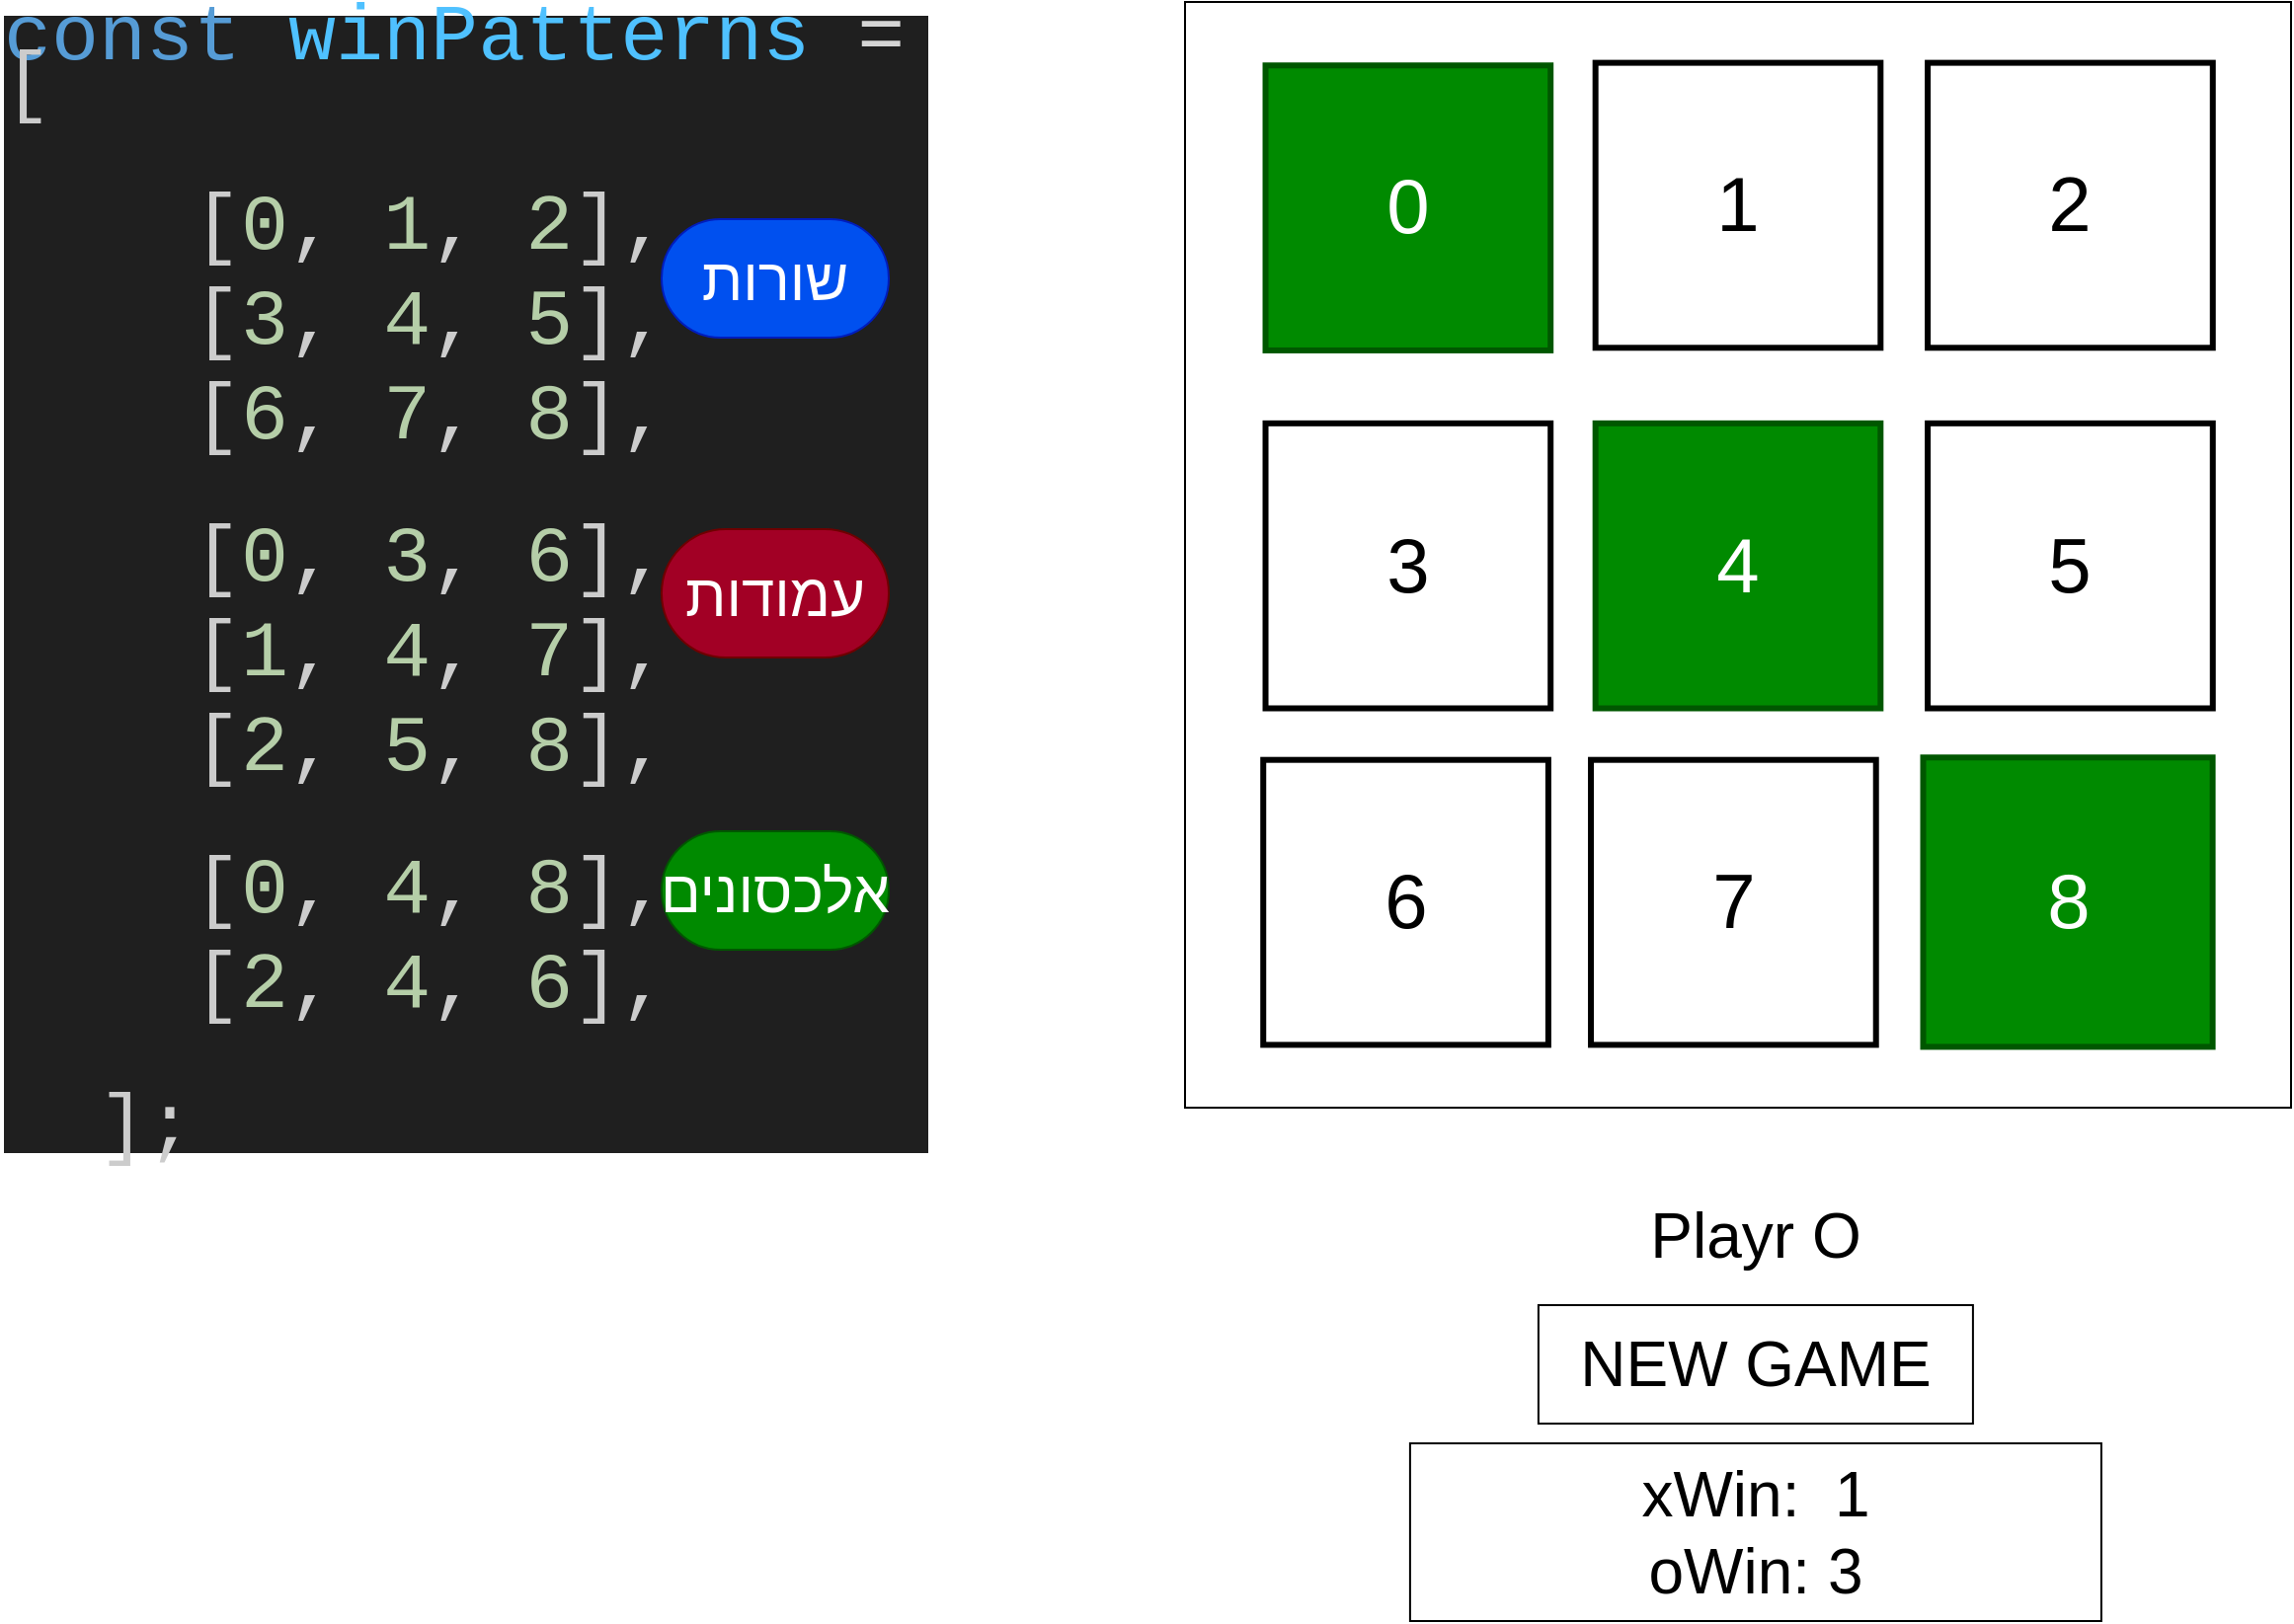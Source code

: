 <mxfile>
    <diagram id="KFPuRCOBGHdt2TMG7pT_" name="Page-1">
        <mxGraphModel dx="2426" dy="1142" grid="1" gridSize="10" guides="1" tooltips="1" connect="1" arrows="1" fold="1" page="1" pageScale="1" pageWidth="850" pageHeight="1100" math="0" shadow="0">
            <root>
                <mxCell id="0"/>
                <mxCell id="1" parent="0"/>
                <mxCell id="17" value="&lt;div style=&quot;color: rgb(204, 204, 204); background-color: rgb(31, 31, 31); font-family: Consolas, &amp;quot;Courier New&amp;quot;, monospace; font-weight: normal; font-size: 40px; line-height: 24px;&quot;&gt;&lt;div style=&quot;font-size: 40px;&quot;&gt;&lt;span style=&quot;color: rgb(86, 156, 214); font-size: 40px;&quot;&gt;const&lt;/span&gt;&lt;span style=&quot;color: rgb(204, 204, 204); font-size: 40px;&quot;&gt; &lt;/span&gt;&lt;span style=&quot;color: rgb(79, 193, 255); font-size: 40px;&quot;&gt;winPatterns&lt;/span&gt;&lt;span style=&quot;color: rgb(204, 204, 204); font-size: 40px;&quot;&gt; &lt;/span&gt;&lt;span style=&quot;color: rgb(212, 212, 212); font-size: 40px;&quot;&gt;=&lt;/span&gt;&lt;span style=&quot;color: rgb(204, 204, 204); font-size: 40px;&quot;&gt; [&lt;/span&gt;&lt;/div&gt;&lt;div style=&quot;font-size: 40px;&quot;&gt;&lt;span style=&quot;color: rgb(204, 204, 204); font-size: 40px;&quot;&gt;&lt;br style=&quot;font-size: 40px;&quot;&gt;&lt;/span&gt;&lt;/div&gt;&lt;div style=&quot;font-size: 40px;&quot;&gt;&lt;span style=&quot;color: rgb(204, 204, 204); font-size: 40px;&quot;&gt;&amp;nbsp;&lt;/span&gt;&lt;/div&gt;&lt;div style=&quot;font-size: 40px;&quot;&gt;&lt;span style=&quot;color: rgb(204, 204, 204); font-size: 40px;&quot;&gt;&amp;nbsp; &amp;nbsp; [&lt;/span&gt;&lt;span style=&quot;color: rgb(181, 206, 168); font-size: 40px;&quot;&gt;0&lt;/span&gt;&lt;span style=&quot;color: rgb(204, 204, 204); font-size: 40px;&quot;&gt;, &lt;/span&gt;&lt;span style=&quot;color: rgb(181, 206, 168); font-size: 40px;&quot;&gt;1&lt;/span&gt;&lt;span style=&quot;color: rgb(204, 204, 204); font-size: 40px;&quot;&gt;, &lt;/span&gt;&lt;span style=&quot;color: rgb(181, 206, 168); font-size: 40px;&quot;&gt;2&lt;/span&gt;&lt;span style=&quot;color: rgb(204, 204, 204); font-size: 40px;&quot;&gt;],&lt;/span&gt;&lt;/div&gt;&lt;div style=&quot;font-size: 40px;&quot;&gt;&lt;br&gt;&lt;/div&gt;&lt;div style=&quot;font-size: 40px;&quot;&gt;&amp;nbsp; &amp;nbsp; [&lt;span style=&quot;color: rgb(181, 206, 168);&quot;&gt;3&lt;/span&gt;, &lt;span style=&quot;color: rgb(181, 206, 168);&quot;&gt;4&lt;/span&gt;, &lt;span style=&quot;color: rgb(181, 206, 168);&quot;&gt;5&lt;/span&gt;],&lt;/div&gt;&lt;div style=&quot;font-size: 40px;&quot;&gt;&lt;span style=&quot;color: rgb(204, 204, 204); font-size: 40px;&quot;&gt;&lt;br&gt;&lt;/span&gt;&lt;/div&gt;&lt;div style=&quot;font-size: 40px;&quot;&gt;&lt;span style=&quot;color: rgb(204, 204, 204); font-size: 40px;&quot;&gt;&amp;nbsp; &amp;nbsp; [&lt;/span&gt;&lt;span style=&quot;color: rgb(181, 206, 168); font-size: 40px;&quot;&gt;6&lt;/span&gt;&lt;span style=&quot;color: rgb(204, 204, 204); font-size: 40px;&quot;&gt;, &lt;/span&gt;&lt;span style=&quot;color: rgb(181, 206, 168); font-size: 40px;&quot;&gt;7&lt;/span&gt;&lt;span style=&quot;color: rgb(204, 204, 204); font-size: 40px;&quot;&gt;, &lt;/span&gt;&lt;span style=&quot;color: rgb(181, 206, 168); font-size: 40px;&quot;&gt;8&lt;/span&gt;&lt;span style=&quot;color: rgb(204, 204, 204); font-size: 40px;&quot;&gt;],&lt;/span&gt;&lt;/div&gt;&lt;div style=&quot;font-size: 40px;&quot;&gt;&lt;span style=&quot;color: rgb(204, 204, 204); font-size: 40px;&quot;&gt;&lt;br&gt;&lt;/span&gt;&lt;/div&gt;&lt;div style=&quot;font-size: 40px;&quot;&gt;&lt;span style=&quot;color: rgb(204, 204, 204); font-size: 40px;&quot;&gt;&lt;br&gt;&lt;/span&gt;&lt;/div&gt;&lt;div style=&quot;font-size: 40px;&quot;&gt;&lt;span style=&quot;color: rgb(204, 204, 204); font-size: 40px;&quot;&gt;&amp;nbsp; &amp;nbsp; [&lt;/span&gt;&lt;span style=&quot;color: rgb(181, 206, 168); font-size: 40px;&quot;&gt;0&lt;/span&gt;&lt;span style=&quot;color: rgb(204, 204, 204); font-size: 40px;&quot;&gt;, &lt;/span&gt;&lt;span style=&quot;color: rgb(181, 206, 168); font-size: 40px;&quot;&gt;3&lt;/span&gt;&lt;span style=&quot;color: rgb(204, 204, 204); font-size: 40px;&quot;&gt;, &lt;/span&gt;&lt;span style=&quot;color: rgb(181, 206, 168); font-size: 40px;&quot;&gt;6&lt;/span&gt;&lt;span style=&quot;color: rgb(204, 204, 204); font-size: 40px;&quot;&gt;],&lt;/span&gt;&lt;/div&gt;&lt;div style=&quot;font-size: 40px;&quot;&gt;&lt;span style=&quot;color: rgb(204, 204, 204); font-size: 40px;&quot;&gt;&lt;br&gt;&lt;/span&gt;&lt;/div&gt;&lt;div style=&quot;font-size: 40px;&quot;&gt;&lt;span style=&quot;color: rgb(204, 204, 204); font-size: 40px;&quot;&gt;&amp;nbsp; &amp;nbsp; [&lt;/span&gt;&lt;span style=&quot;color: rgb(181, 206, 168); font-size: 40px;&quot;&gt;1&lt;/span&gt;&lt;span style=&quot;color: rgb(204, 204, 204); font-size: 40px;&quot;&gt;, &lt;/span&gt;&lt;span style=&quot;color: rgb(181, 206, 168); font-size: 40px;&quot;&gt;4&lt;/span&gt;&lt;span style=&quot;color: rgb(204, 204, 204); font-size: 40px;&quot;&gt;, &lt;/span&gt;&lt;span style=&quot;color: rgb(181, 206, 168); font-size: 40px;&quot;&gt;7&lt;/span&gt;&lt;span style=&quot;color: rgb(204, 204, 204); font-size: 40px;&quot;&gt;],&lt;/span&gt;&lt;/div&gt;&lt;div style=&quot;font-size: 40px;&quot;&gt;&lt;span style=&quot;color: rgb(204, 204, 204); font-size: 40px;&quot;&gt;&lt;br&gt;&lt;/span&gt;&lt;/div&gt;&lt;div style=&quot;font-size: 40px;&quot;&gt;&lt;span style=&quot;color: rgb(204, 204, 204); font-size: 40px;&quot;&gt;&amp;nbsp; &amp;nbsp; [&lt;/span&gt;&lt;span style=&quot;color: rgb(181, 206, 168); font-size: 40px;&quot;&gt;2&lt;/span&gt;&lt;span style=&quot;color: rgb(204, 204, 204); font-size: 40px;&quot;&gt;, &lt;/span&gt;&lt;span style=&quot;color: rgb(181, 206, 168); font-size: 40px;&quot;&gt;5&lt;/span&gt;&lt;span style=&quot;color: rgb(204, 204, 204); font-size: 40px;&quot;&gt;, &lt;/span&gt;&lt;span style=&quot;color: rgb(181, 206, 168); font-size: 40px;&quot;&gt;8&lt;/span&gt;&lt;span style=&quot;color: rgb(204, 204, 204); font-size: 40px;&quot;&gt;],&lt;/span&gt;&lt;/div&gt;&lt;div style=&quot;font-size: 40px;&quot;&gt;&lt;span style=&quot;color: rgb(204, 204, 204); font-size: 40px;&quot;&gt;&lt;br&gt;&lt;/span&gt;&lt;/div&gt;&lt;div style=&quot;font-size: 40px;&quot;&gt;&lt;span style=&quot;color: rgb(204, 204, 204); font-size: 40px;&quot;&gt;&lt;br&gt;&lt;/span&gt;&lt;/div&gt;&lt;div style=&quot;font-size: 40px;&quot;&gt;&lt;span style=&quot;color: rgb(204, 204, 204); font-size: 40px;&quot;&gt;&amp;nbsp; &amp;nbsp; [&lt;/span&gt;&lt;span style=&quot;color: rgb(181, 206, 168); font-size: 40px;&quot;&gt;0&lt;/span&gt;&lt;span style=&quot;color: rgb(204, 204, 204); font-size: 40px;&quot;&gt;, &lt;/span&gt;&lt;span style=&quot;color: rgb(181, 206, 168); font-size: 40px;&quot;&gt;4&lt;/span&gt;&lt;span style=&quot;color: rgb(204, 204, 204); font-size: 40px;&quot;&gt;, &lt;/span&gt;&lt;span style=&quot;color: rgb(181, 206, 168); font-size: 40px;&quot;&gt;8&lt;/span&gt;&lt;span style=&quot;color: rgb(204, 204, 204); font-size: 40px;&quot;&gt;],&lt;/span&gt;&lt;/div&gt;&lt;div style=&quot;font-size: 40px;&quot;&gt;&lt;span style=&quot;color: rgb(204, 204, 204); font-size: 40px;&quot;&gt;&lt;br&gt;&lt;/span&gt;&lt;/div&gt;&lt;div style=&quot;font-size: 40px;&quot;&gt;&amp;nbsp; &amp;nbsp; [&lt;span style=&quot;color: rgb(181, 206, 168);&quot;&gt;2&lt;/span&gt;, &lt;span style=&quot;color: rgb(181, 206, 168);&quot;&gt;4&lt;/span&gt;, &lt;span style=&quot;color: rgb(181, 206, 168);&quot;&gt;6&lt;/span&gt;],&lt;br&gt;&lt;/div&gt;&lt;div style=&quot;font-size: 40px;&quot;&gt;&lt;span style=&quot;color: rgb(204, 204, 204); font-size: 40px;&quot;&gt;&lt;br&gt;&lt;/span&gt;&lt;/div&gt;&lt;div style=&quot;font-size: 40px;&quot;&gt;&lt;span style=&quot;color: rgb(204, 204, 204); font-size: 40px;&quot;&gt;&lt;br&gt;&lt;/span&gt;&lt;/div&gt;&lt;div style=&quot;font-size: 40px;&quot;&gt;&lt;span style=&quot;color: rgb(204, 204, 204); font-size: 40px;&quot;&gt;&amp;nbsp; ];&lt;/span&gt;&lt;/div&gt;&lt;/div&gt;" style="text;whiteSpace=wrap;html=1;fontSize=40;" parent="1" vertex="1">
                    <mxGeometry x="-510" y="250" width="470" height="620" as="geometry"/>
                </mxCell>
                <mxCell id="20" value="&lt;font style=&quot;font-size: 30px;&quot;&gt;שורות&lt;/font&gt;" style="text;strokeColor=#001DBC;align=center;fillColor=#0050ef;html=1;verticalAlign=middle;whiteSpace=wrap;rounded=1;fontColor=#ffffff;direction=west;arcSize=50;" parent="1" vertex="1">
                    <mxGeometry x="-175" y="360" width="115" height="60" as="geometry"/>
                </mxCell>
                <mxCell id="21" value="&lt;span style=&quot;font-size: 30px;&quot;&gt;עמודות&lt;/span&gt;" style="text;strokeColor=#6F0000;align=center;fillColor=#a20025;html=1;verticalAlign=middle;whiteSpace=wrap;rounded=1;fontColor=#ffffff;arcSize=50;" parent="1" vertex="1">
                    <mxGeometry x="-175" y="517" width="115" height="65" as="geometry"/>
                </mxCell>
                <mxCell id="22" value="&lt;font style=&quot;font-size: 30px;&quot;&gt;אלכסונים&lt;/font&gt;" style="text;strokeColor=#005700;align=center;fillColor=#008a00;html=1;verticalAlign=middle;whiteSpace=wrap;rounded=1;fontColor=#ffffff;arcSize=50;" parent="1" vertex="1">
                    <mxGeometry x="-175" y="670" width="115" height="60" as="geometry"/>
                </mxCell>
                <mxCell id="2" value="" style="whiteSpace=wrap;html=1;aspect=fixed;fontSize=39;" parent="1" vertex="1">
                    <mxGeometry x="90" y="250" width="560" height="560" as="geometry"/>
                </mxCell>
                <mxCell id="10" value="7" style="whiteSpace=wrap;html=1;aspect=fixed;fontSize=39;strokeWidth=3;" parent="1" vertex="1">
                    <mxGeometry x="295.527" y="633.851" width="144.336" height="144.336" as="geometry"/>
                </mxCell>
                <mxCell id="11" value="8" style="whiteSpace=wrap;html=1;aspect=fixed;strokeWidth=3;fontSize=39;fillColor=#008a00;fontColor=#ffffff;strokeColor=#005700;" parent="1" vertex="1">
                    <mxGeometry x="463.744" y="632.634" width="146.557" height="146.557" as="geometry"/>
                </mxCell>
                <mxCell id="48" value="0" style="whiteSpace=wrap;html=1;aspect=fixed;strokeWidth=3;fontSize=39;fillColor=#008a00;fontColor=#ffffff;strokeColor=#005700;" parent="1" vertex="1">
                    <mxGeometry x="130.766" y="282.128" width="144.336" height="144.336" as="geometry"/>
                </mxCell>
                <mxCell id="49" value="1" style="whiteSpace=wrap;html=1;aspect=fixed;strokeWidth=3;fontSize=39;" parent="1" vertex="1">
                    <mxGeometry x="297.831" y="280.808" width="144.336" height="144.336" as="geometry"/>
                </mxCell>
                <mxCell id="50" value="2" style="whiteSpace=wrap;html=1;aspect=fixed;strokeWidth=3;fontSize=39;" parent="1" vertex="1">
                    <mxGeometry x="466.048" y="280.808" width="144.336" height="144.336" as="geometry"/>
                </mxCell>
                <mxCell id="51" value="3" style="whiteSpace=wrap;html=1;aspect=fixed;strokeWidth=3;fontSize=39;" parent="1" vertex="1">
                    <mxGeometry x="130.766" y="463.417" width="144.336" height="144.336" as="geometry"/>
                </mxCell>
                <mxCell id="52" value="4" style="whiteSpace=wrap;html=1;aspect=fixed;strokeWidth=3;fontSize=39;fillColor=#008a00;fontColor=#ffffff;strokeColor=#005700;" parent="1" vertex="1">
                    <mxGeometry x="297.831" y="463.417" width="144.336" height="144.336" as="geometry"/>
                </mxCell>
                <mxCell id="53" value="5" style="whiteSpace=wrap;html=1;aspect=fixed;strokeWidth=3;fontSize=39;" parent="1" vertex="1">
                    <mxGeometry x="466.048" y="463.417" width="144.336" height="144.336" as="geometry"/>
                </mxCell>
                <mxCell id="54" value="6" style="whiteSpace=wrap;html=1;aspect=fixed;strokeWidth=3;fontSize=39;" parent="1" vertex="1">
                    <mxGeometry x="129.613" y="633.851" width="144.336" height="144.336" as="geometry"/>
                </mxCell>
                <mxCell id="55" value="&lt;font style=&quot;font-size: 32px;&quot;&gt;Playr O&lt;/font&gt;" style="text;strokeColor=none;align=center;fillColor=none;html=1;verticalAlign=middle;whiteSpace=wrap;rounded=0;" vertex="1" parent="1">
                    <mxGeometry x="273.95" y="830" width="210" height="90" as="geometry"/>
                </mxCell>
                <mxCell id="56" value="NEW GAME" style="whiteSpace=wrap;html=1;fontSize=32;" vertex="1" parent="1">
                    <mxGeometry x="268.95" y="910" width="220" height="60" as="geometry"/>
                </mxCell>
                <mxCell id="57" value="xWin:&amp;nbsp; 1&lt;br&gt;oWin: 3" style="whiteSpace=wrap;html=1;fontSize=32;" vertex="1" parent="1">
                    <mxGeometry x="203.95" y="980" width="350" height="90" as="geometry"/>
                </mxCell>
            </root>
        </mxGraphModel>
    </diagram>
</mxfile>
